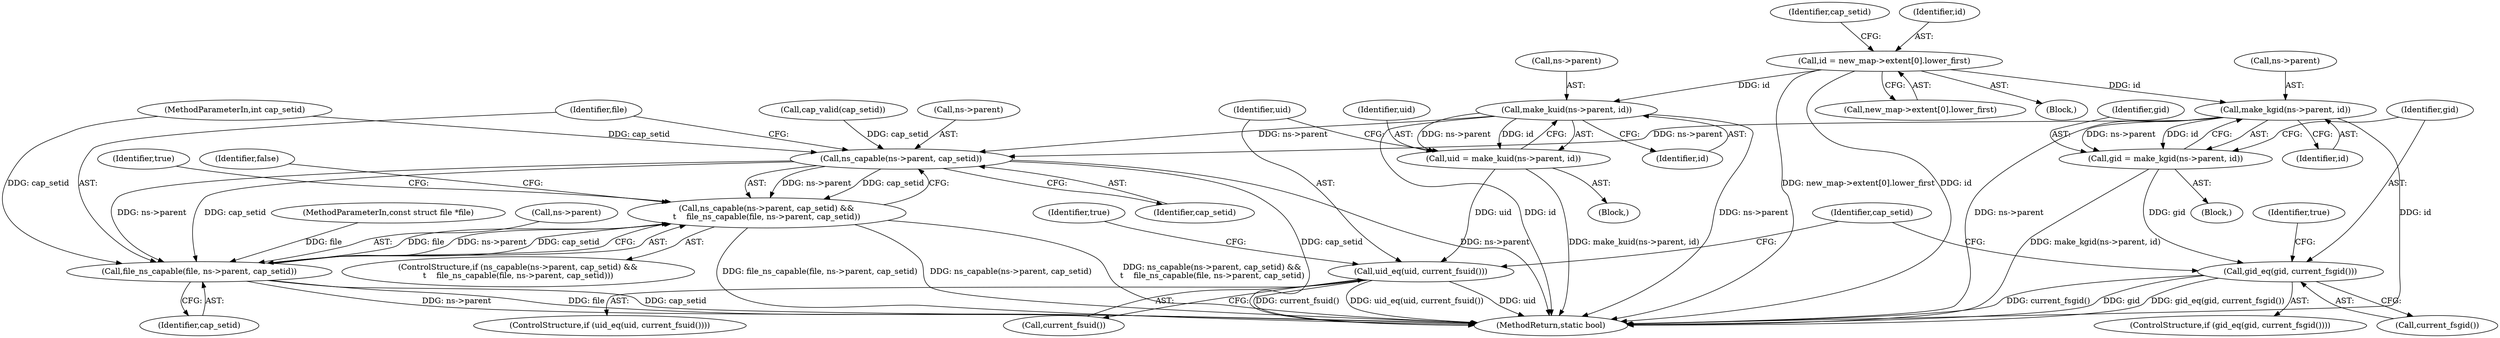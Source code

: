 digraph "0_linux_6708075f104c3c9b04b23336bb0366ca30c3931b_0@array" {
"1000127" [label="(Call,id = new_map->extent[0].lower_first)"];
"1000144" [label="(Call,make_kuid(ns->parent, id))"];
"1000142" [label="(Call,uid = make_kuid(ns->parent, id))"];
"1000150" [label="(Call,uid_eq(uid, current_fsuid()))"];
"1000183" [label="(Call,ns_capable(ns->parent, cap_setid))"];
"1000182" [label="(Call,ns_capable(ns->parent, cap_setid) &&\n\t    file_ns_capable(file, ns->parent, cap_setid))"];
"1000188" [label="(Call,file_ns_capable(file, ns->parent, cap_setid))"];
"1000164" [label="(Call,make_kgid(ns->parent, id))"];
"1000162" [label="(Call,gid = make_kgid(ns->parent, id))"];
"1000170" [label="(Call,gid_eq(gid, current_fsgid()))"];
"1000150" [label="(Call,uid_eq(uid, current_fsuid()))"];
"1000198" [label="(MethodReturn,static bool)"];
"1000178" [label="(Identifier,cap_setid)"];
"1000182" [label="(Call,ns_capable(ns->parent, cap_setid) &&\n\t    file_ns_capable(file, ns->parent, cap_setid))"];
"1000174" [label="(Identifier,true)"];
"1000195" [label="(Identifier,true)"];
"1000138" [label="(Identifier,cap_setid)"];
"1000181" [label="(ControlStructure,if (ns_capable(ns->parent, cap_setid) &&\n\t    file_ns_capable(file, ns->parent, cap_setid)))"];
"1000144" [label="(Call,make_kuid(ns->parent, id))"];
"1000188" [label="(Call,file_ns_capable(file, ns->parent, cap_setid))"];
"1000177" [label="(Call,cap_valid(cap_setid))"];
"1000129" [label="(Call,new_map->extent[0].lower_first)"];
"1000171" [label="(Identifier,gid)"];
"1000165" [label="(Call,ns->parent)"];
"1000142" [label="(Call,uid = make_kuid(ns->parent, id))"];
"1000197" [label="(Identifier,false)"];
"1000189" [label="(Identifier,file)"];
"1000104" [label="(MethodParameterIn,const struct file *file)"];
"1000127" [label="(Call,id = new_map->extent[0].lower_first)"];
"1000184" [label="(Call,ns->parent)"];
"1000170" [label="(Call,gid_eq(gid, current_fsgid()))"];
"1000143" [label="(Identifier,uid)"];
"1000193" [label="(Identifier,cap_setid)"];
"1000106" [label="(MethodParameterIn,int cap_setid)"];
"1000172" [label="(Call,current_fsgid())"];
"1000140" [label="(Block,)"];
"1000187" [label="(Identifier,cap_setid)"];
"1000163" [label="(Identifier,gid)"];
"1000151" [label="(Identifier,uid)"];
"1000152" [label="(Call,current_fsuid())"];
"1000154" [label="(Identifier,true)"];
"1000162" [label="(Call,gid = make_kgid(ns->parent, id))"];
"1000148" [label="(Identifier,id)"];
"1000125" [label="(Block,)"];
"1000149" [label="(ControlStructure,if (uid_eq(uid, current_fsuid())))"];
"1000168" [label="(Identifier,id)"];
"1000190" [label="(Call,ns->parent)"];
"1000160" [label="(Block,)"];
"1000164" [label="(Call,make_kgid(ns->parent, id))"];
"1000169" [label="(ControlStructure,if (gid_eq(gid, current_fsgid())))"];
"1000183" [label="(Call,ns_capable(ns->parent, cap_setid))"];
"1000145" [label="(Call,ns->parent)"];
"1000128" [label="(Identifier,id)"];
"1000127" -> "1000125"  [label="AST: "];
"1000127" -> "1000129"  [label="CFG: "];
"1000128" -> "1000127"  [label="AST: "];
"1000129" -> "1000127"  [label="AST: "];
"1000138" -> "1000127"  [label="CFG: "];
"1000127" -> "1000198"  [label="DDG: new_map->extent[0].lower_first"];
"1000127" -> "1000198"  [label="DDG: id"];
"1000127" -> "1000144"  [label="DDG: id"];
"1000127" -> "1000164"  [label="DDG: id"];
"1000144" -> "1000142"  [label="AST: "];
"1000144" -> "1000148"  [label="CFG: "];
"1000145" -> "1000144"  [label="AST: "];
"1000148" -> "1000144"  [label="AST: "];
"1000142" -> "1000144"  [label="CFG: "];
"1000144" -> "1000198"  [label="DDG: id"];
"1000144" -> "1000198"  [label="DDG: ns->parent"];
"1000144" -> "1000142"  [label="DDG: ns->parent"];
"1000144" -> "1000142"  [label="DDG: id"];
"1000144" -> "1000183"  [label="DDG: ns->parent"];
"1000142" -> "1000140"  [label="AST: "];
"1000143" -> "1000142"  [label="AST: "];
"1000151" -> "1000142"  [label="CFG: "];
"1000142" -> "1000198"  [label="DDG: make_kuid(ns->parent, id)"];
"1000142" -> "1000150"  [label="DDG: uid"];
"1000150" -> "1000149"  [label="AST: "];
"1000150" -> "1000152"  [label="CFG: "];
"1000151" -> "1000150"  [label="AST: "];
"1000152" -> "1000150"  [label="AST: "];
"1000154" -> "1000150"  [label="CFG: "];
"1000178" -> "1000150"  [label="CFG: "];
"1000150" -> "1000198"  [label="DDG: uid"];
"1000150" -> "1000198"  [label="DDG: current_fsuid()"];
"1000150" -> "1000198"  [label="DDG: uid_eq(uid, current_fsuid())"];
"1000183" -> "1000182"  [label="AST: "];
"1000183" -> "1000187"  [label="CFG: "];
"1000184" -> "1000183"  [label="AST: "];
"1000187" -> "1000183"  [label="AST: "];
"1000189" -> "1000183"  [label="CFG: "];
"1000182" -> "1000183"  [label="CFG: "];
"1000183" -> "1000198"  [label="DDG: cap_setid"];
"1000183" -> "1000198"  [label="DDG: ns->parent"];
"1000183" -> "1000182"  [label="DDG: ns->parent"];
"1000183" -> "1000182"  [label="DDG: cap_setid"];
"1000164" -> "1000183"  [label="DDG: ns->parent"];
"1000177" -> "1000183"  [label="DDG: cap_setid"];
"1000106" -> "1000183"  [label="DDG: cap_setid"];
"1000183" -> "1000188"  [label="DDG: ns->parent"];
"1000183" -> "1000188"  [label="DDG: cap_setid"];
"1000182" -> "1000181"  [label="AST: "];
"1000182" -> "1000188"  [label="CFG: "];
"1000188" -> "1000182"  [label="AST: "];
"1000195" -> "1000182"  [label="CFG: "];
"1000197" -> "1000182"  [label="CFG: "];
"1000182" -> "1000198"  [label="DDG: ns_capable(ns->parent, cap_setid) &&\n\t    file_ns_capable(file, ns->parent, cap_setid)"];
"1000182" -> "1000198"  [label="DDG: file_ns_capable(file, ns->parent, cap_setid)"];
"1000182" -> "1000198"  [label="DDG: ns_capable(ns->parent, cap_setid)"];
"1000188" -> "1000182"  [label="DDG: file"];
"1000188" -> "1000182"  [label="DDG: ns->parent"];
"1000188" -> "1000182"  [label="DDG: cap_setid"];
"1000188" -> "1000193"  [label="CFG: "];
"1000189" -> "1000188"  [label="AST: "];
"1000190" -> "1000188"  [label="AST: "];
"1000193" -> "1000188"  [label="AST: "];
"1000188" -> "1000198"  [label="DDG: ns->parent"];
"1000188" -> "1000198"  [label="DDG: file"];
"1000188" -> "1000198"  [label="DDG: cap_setid"];
"1000104" -> "1000188"  [label="DDG: file"];
"1000106" -> "1000188"  [label="DDG: cap_setid"];
"1000164" -> "1000162"  [label="AST: "];
"1000164" -> "1000168"  [label="CFG: "];
"1000165" -> "1000164"  [label="AST: "];
"1000168" -> "1000164"  [label="AST: "];
"1000162" -> "1000164"  [label="CFG: "];
"1000164" -> "1000198"  [label="DDG: ns->parent"];
"1000164" -> "1000198"  [label="DDG: id"];
"1000164" -> "1000162"  [label="DDG: ns->parent"];
"1000164" -> "1000162"  [label="DDG: id"];
"1000162" -> "1000160"  [label="AST: "];
"1000163" -> "1000162"  [label="AST: "];
"1000171" -> "1000162"  [label="CFG: "];
"1000162" -> "1000198"  [label="DDG: make_kgid(ns->parent, id)"];
"1000162" -> "1000170"  [label="DDG: gid"];
"1000170" -> "1000169"  [label="AST: "];
"1000170" -> "1000172"  [label="CFG: "];
"1000171" -> "1000170"  [label="AST: "];
"1000172" -> "1000170"  [label="AST: "];
"1000174" -> "1000170"  [label="CFG: "];
"1000178" -> "1000170"  [label="CFG: "];
"1000170" -> "1000198"  [label="DDG: current_fsgid()"];
"1000170" -> "1000198"  [label="DDG: gid"];
"1000170" -> "1000198"  [label="DDG: gid_eq(gid, current_fsgid())"];
}
